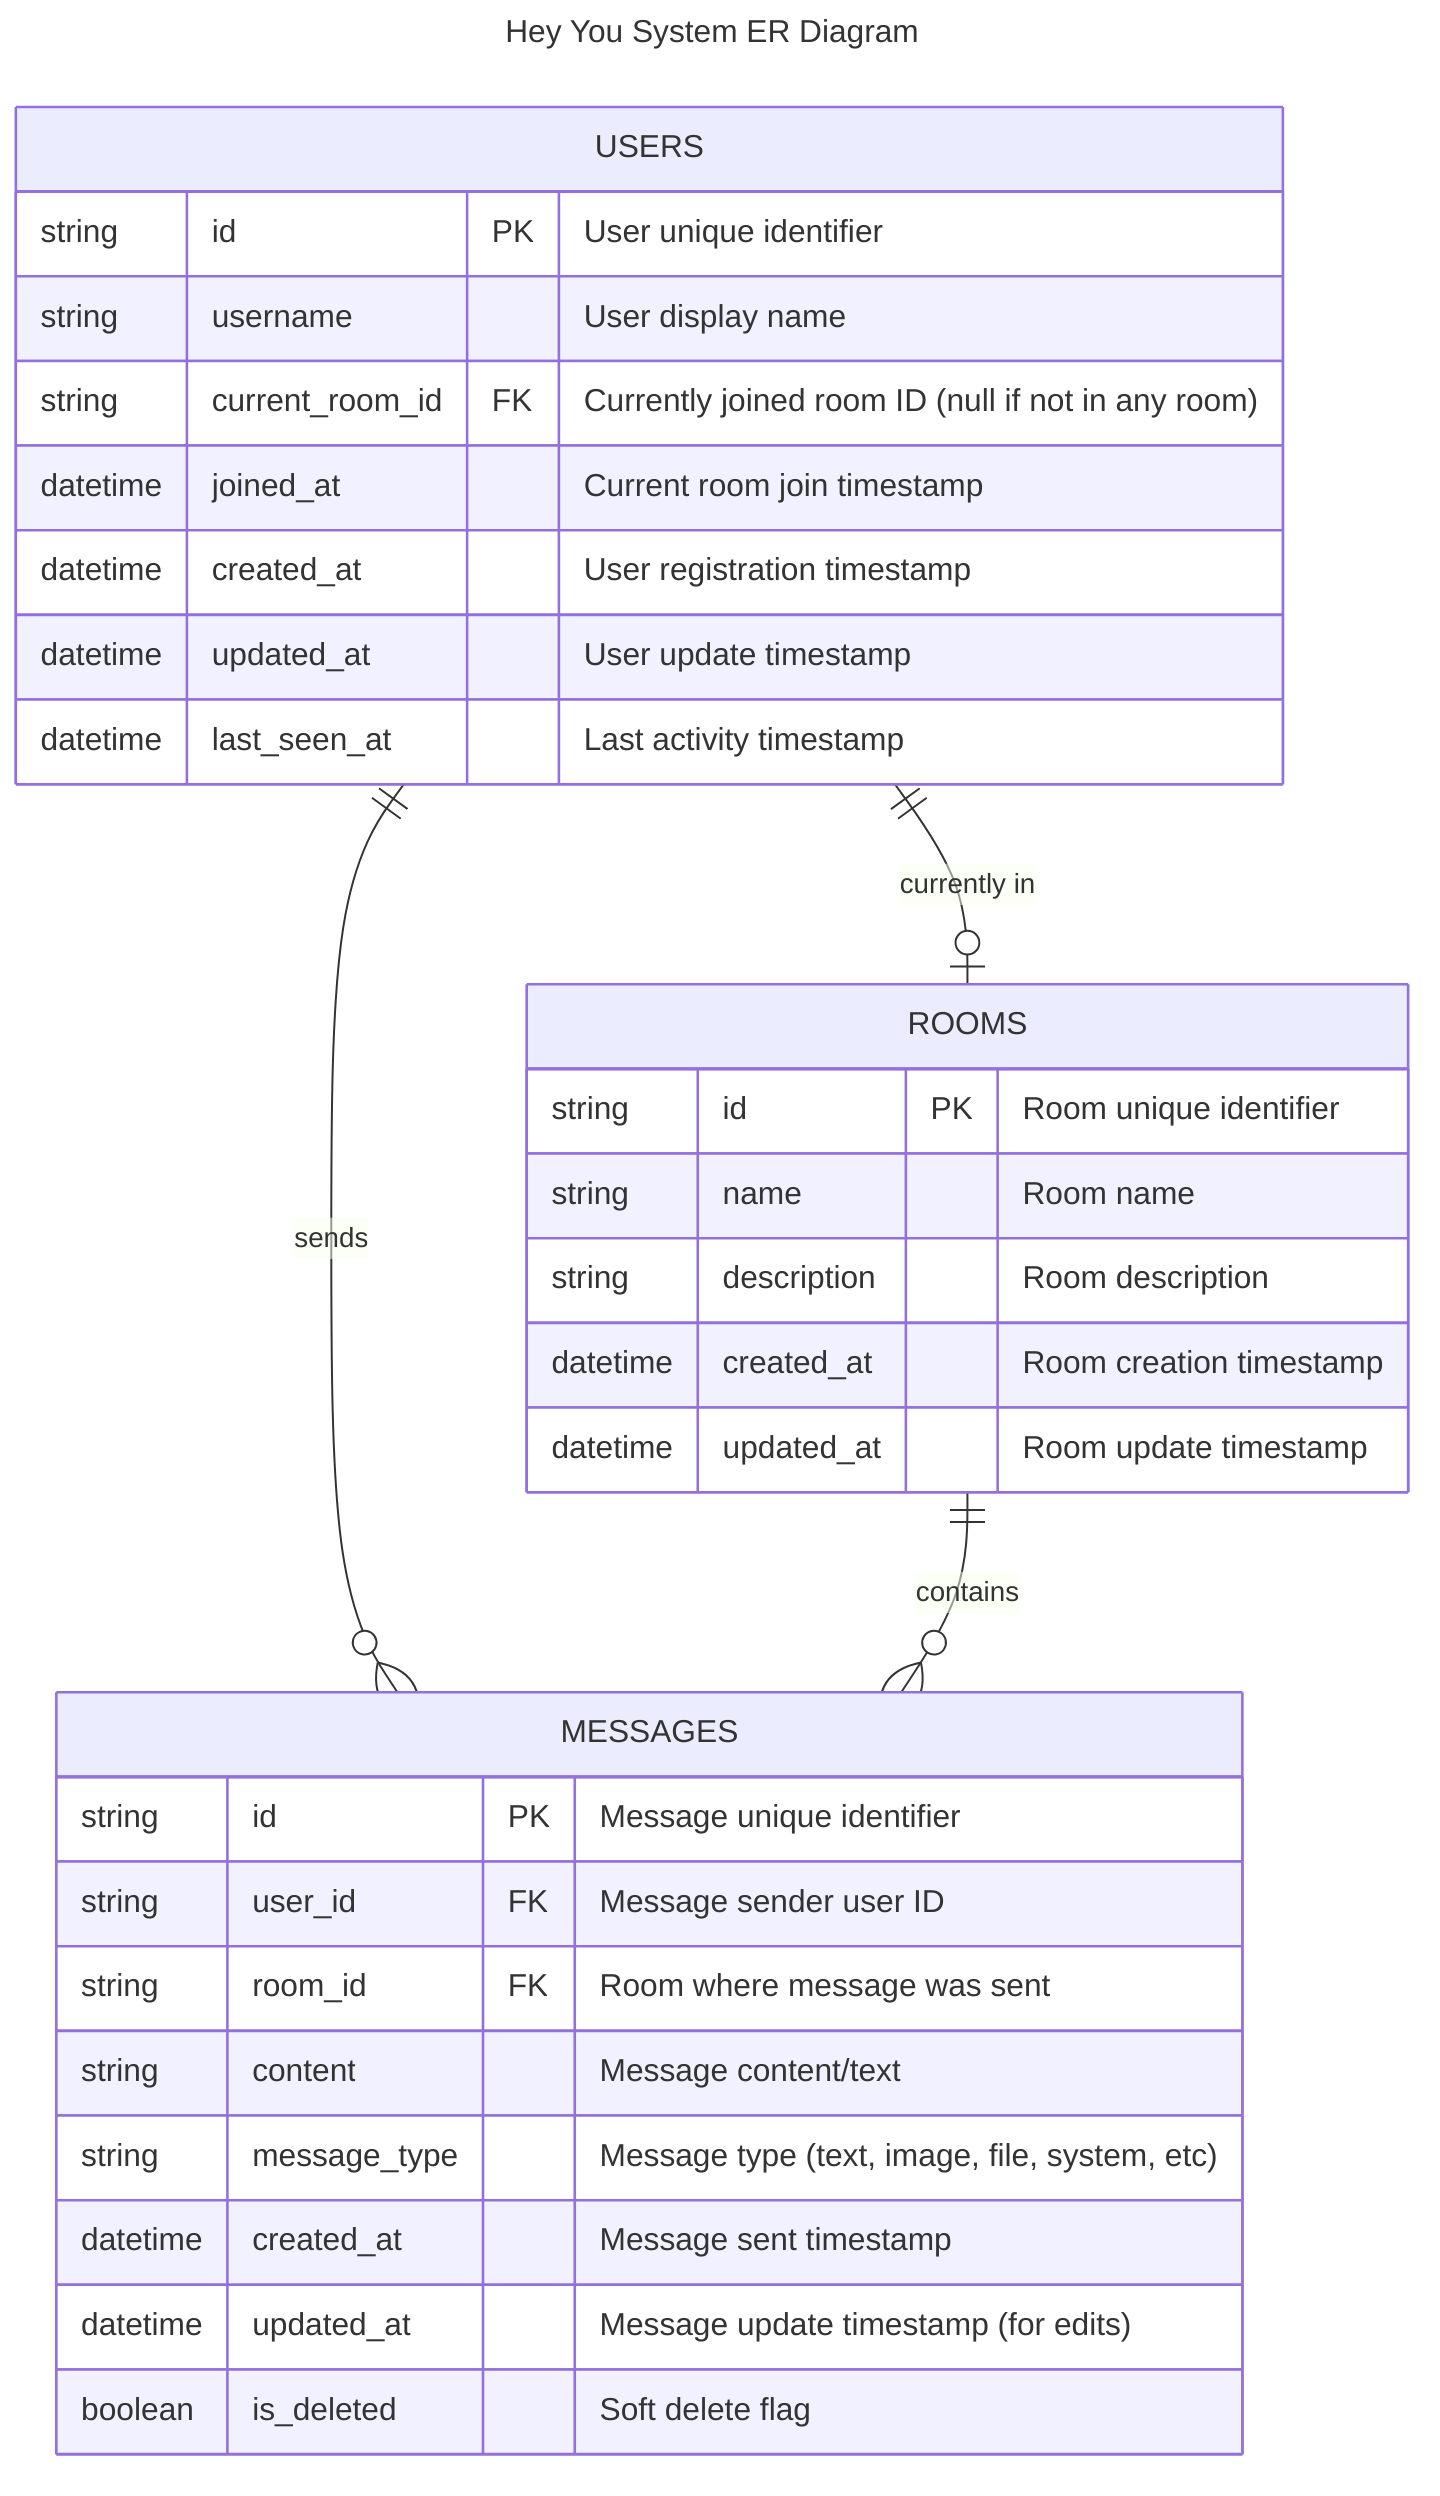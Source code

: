 ---
title: Hey You System ER Diagram
---
erDiagram
    USERS ||--o| ROOMS : "currently in"
    USERS ||--o{ MESSAGES : sends
    ROOMS ||--o{ MESSAGES : contains
    
    ROOMS {
        string id PK "Room unique identifier"
        string name "Room name"
        string description "Room description"
        datetime created_at "Room creation timestamp"
        datetime updated_at "Room update timestamp"
    }
    
    USERS {
        string id PK "User unique identifier"
        string username "User display name"
        string current_room_id FK "Currently joined room ID (null if not in any room)"
        datetime joined_at "Current room join timestamp"
        datetime created_at "User registration timestamp"
        datetime updated_at "User update timestamp"
        datetime last_seen_at "Last activity timestamp"
    }
    
    MESSAGES {
        string id PK "Message unique identifier"
        string user_id FK "Message sender user ID"
        string room_id FK "Room where message was sent"
        string content "Message content/text"
        string message_type "Message type (text, image, file, system, etc)"
        datetime created_at "Message sent timestamp"
        datetime updated_at "Message update timestamp (for edits)"
        boolean is_deleted "Soft delete flag"
    }